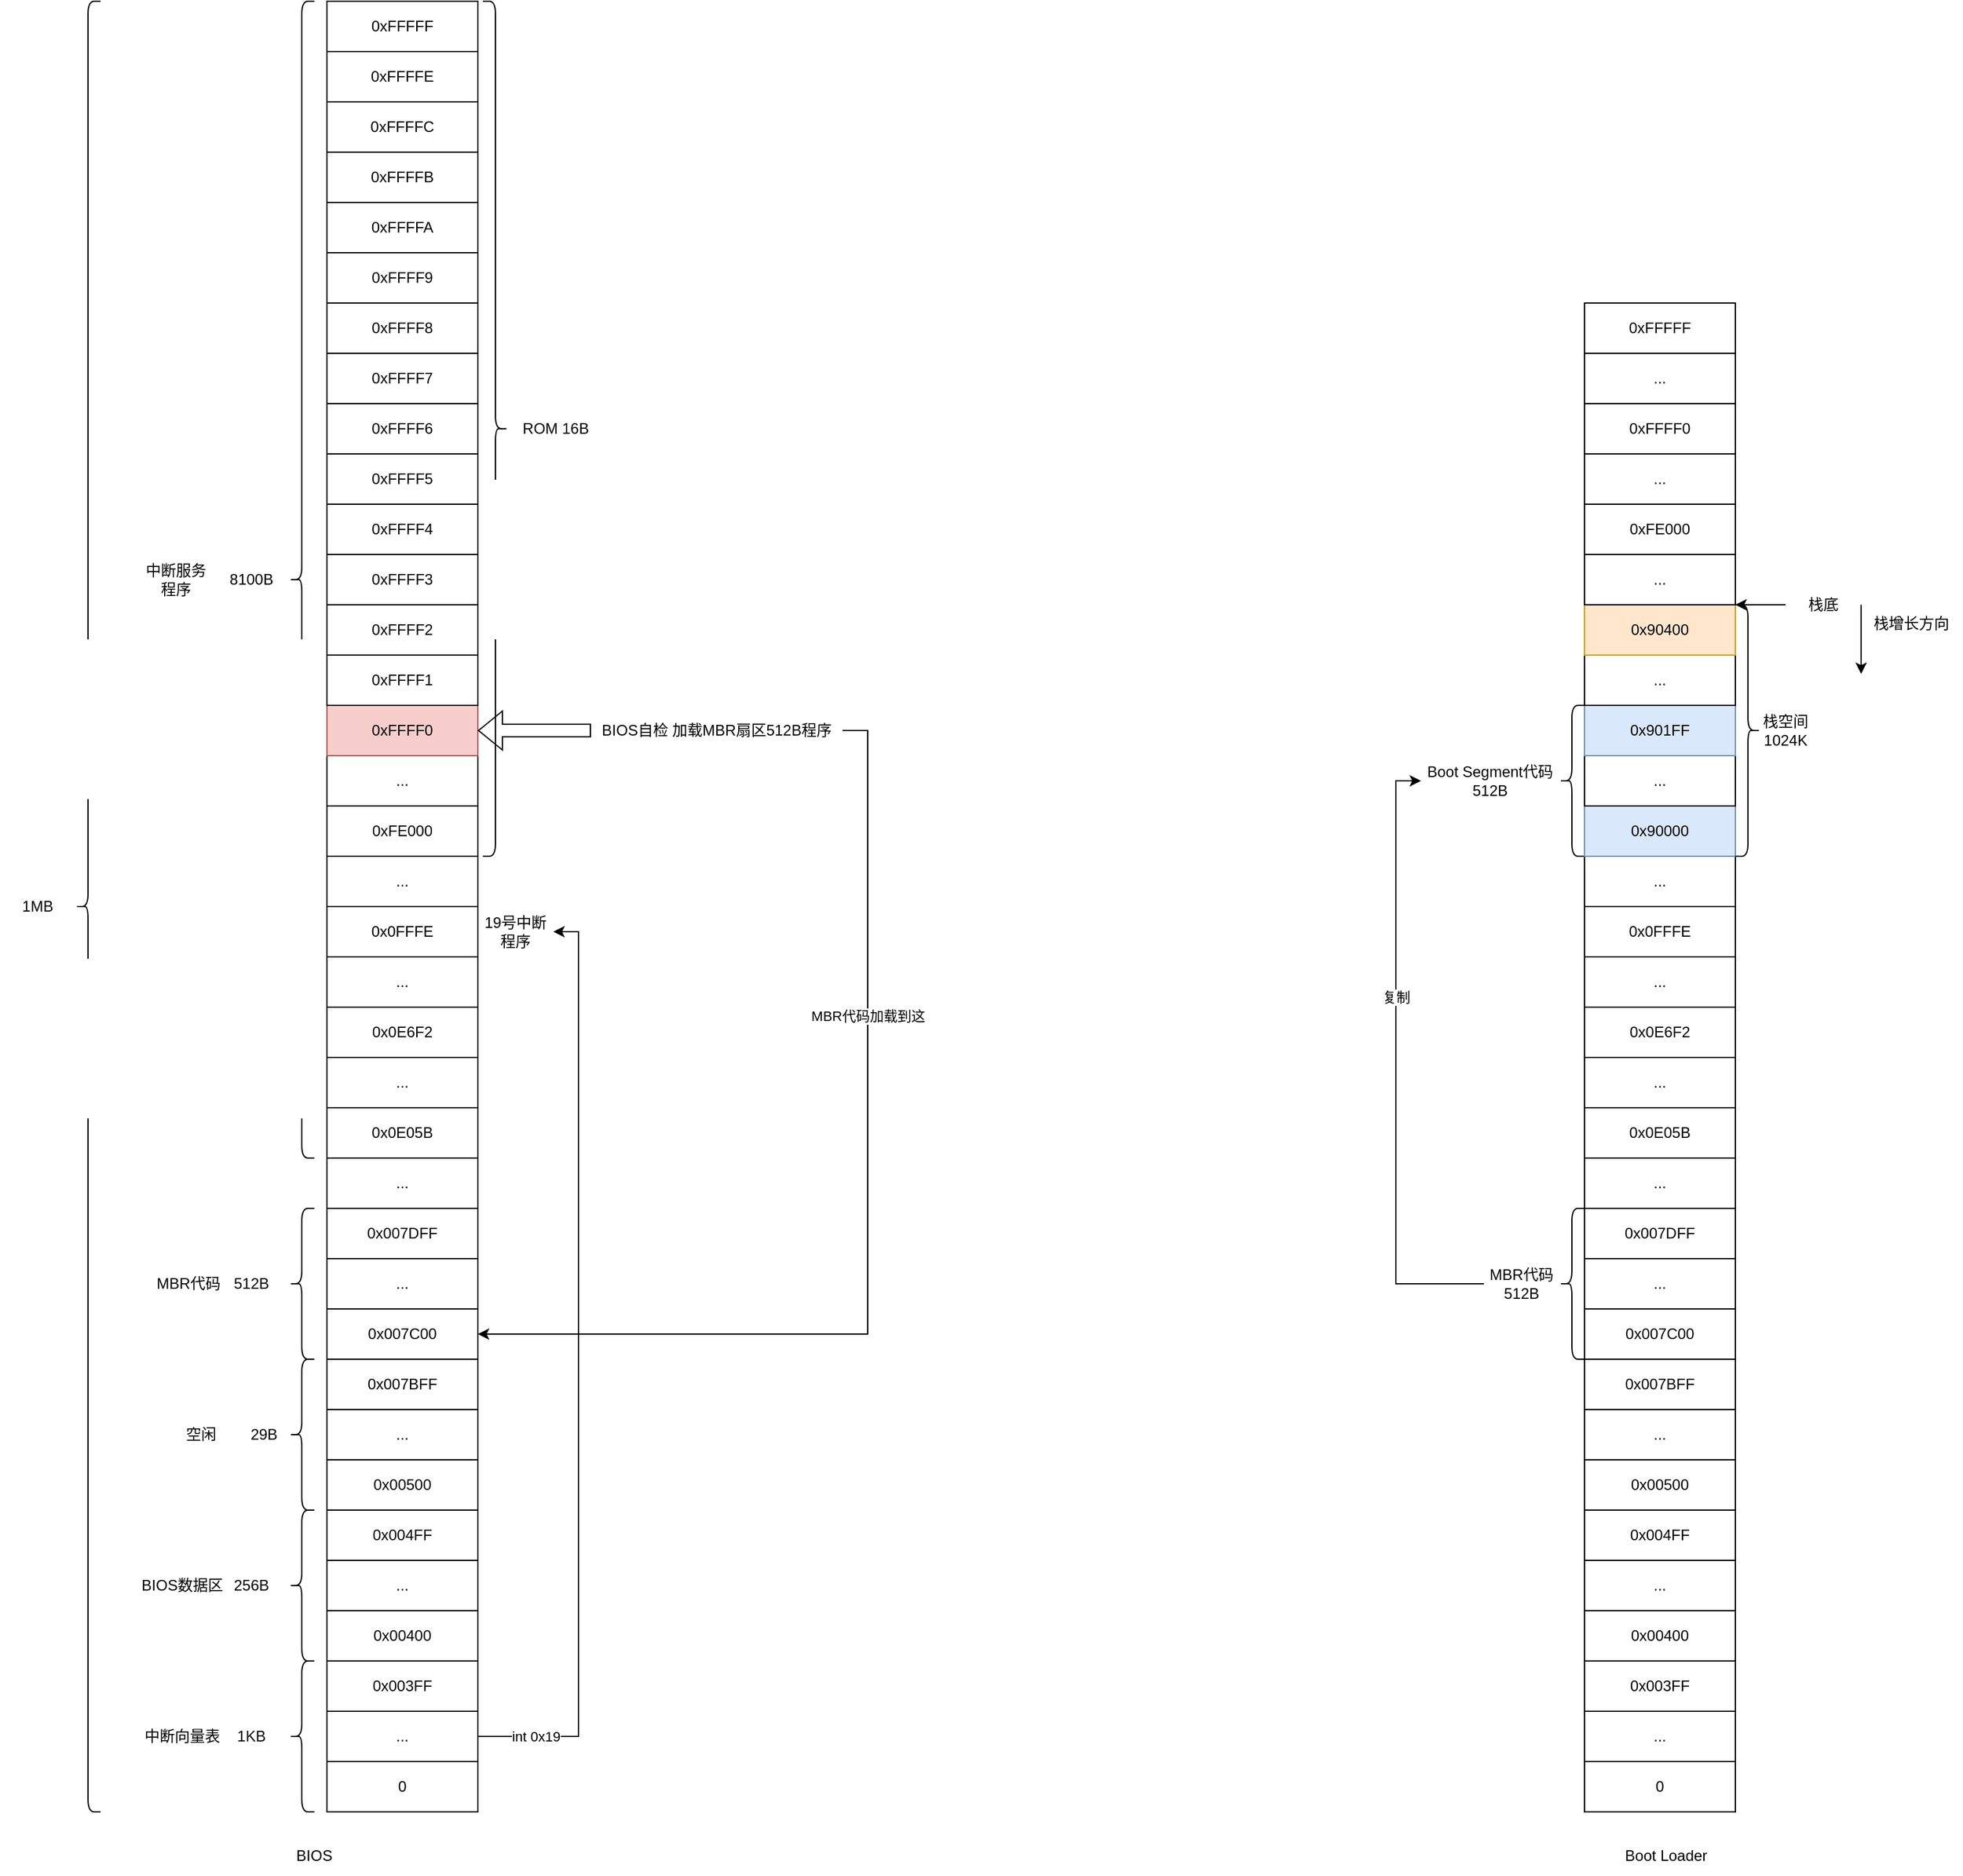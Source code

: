 <mxfile version="26.0.16">
  <diagram name="第 1 页" id="WGkBW5IIXQicfwlrZCdL">
    <mxGraphModel dx="2131" dy="2268" grid="1" gridSize="10" guides="1" tooltips="1" connect="1" arrows="1" fold="1" page="1" pageScale="1" pageWidth="827" pageHeight="1169" math="0" shadow="0">
      <root>
        <mxCell id="0" />
        <mxCell id="1" parent="0" />
        <mxCell id="3c7TaoVtellls8Rgn1t3-1" value="0x00400" style="rounded=0;whiteSpace=wrap;html=1;" parent="1" vertex="1">
          <mxGeometry x="280" y="680" width="120" height="40" as="geometry" />
        </mxCell>
        <mxCell id="3c7TaoVtellls8Rgn1t3-2" value="..." style="rounded=0;whiteSpace=wrap;html=1;" parent="1" vertex="1">
          <mxGeometry x="280" y="640" width="120" height="40" as="geometry" />
        </mxCell>
        <mxCell id="3c7TaoVtellls8Rgn1t3-3" value="0x004FF" style="rounded=0;whiteSpace=wrap;html=1;" parent="1" vertex="1">
          <mxGeometry x="280" y="600" width="120" height="40" as="geometry" />
        </mxCell>
        <mxCell id="3c7TaoVtellls8Rgn1t3-4" value="0" style="rounded=0;whiteSpace=wrap;html=1;" parent="1" vertex="1">
          <mxGeometry x="280" y="800" width="120" height="40" as="geometry" />
        </mxCell>
        <mxCell id="3c7TaoVtellls8Rgn1t3-30" style="edgeStyle=orthogonalEdgeStyle;rounded=0;orthogonalLoop=1;jettySize=auto;html=1;exitX=1;exitY=0.5;exitDx=0;exitDy=0;entryX=1;entryY=0.5;entryDx=0;entryDy=0;" parent="1" source="3c7TaoVtellls8Rgn1t3-5" target="3c7TaoVtellls8Rgn1t3-29" edge="1">
          <mxGeometry relative="1" as="geometry" />
        </mxCell>
        <mxCell id="3c7TaoVtellls8Rgn1t3-31" value="int 0x19" style="edgeLabel;html=1;align=center;verticalAlign=middle;resizable=0;points=[];" parent="3c7TaoVtellls8Rgn1t3-30" vertex="1" connectable="0">
          <mxGeometry x="-0.876" relative="1" as="geometry">
            <mxPoint as="offset" />
          </mxGeometry>
        </mxCell>
        <mxCell id="3c7TaoVtellls8Rgn1t3-5" value="..." style="rounded=0;whiteSpace=wrap;html=1;" parent="1" vertex="1">
          <mxGeometry x="280" y="760" width="120" height="40" as="geometry" />
        </mxCell>
        <mxCell id="3c7TaoVtellls8Rgn1t3-6" value="0x003FF" style="rounded=0;whiteSpace=wrap;html=1;" parent="1" vertex="1">
          <mxGeometry x="280" y="720" width="120" height="40" as="geometry" />
        </mxCell>
        <mxCell id="3c7TaoVtellls8Rgn1t3-8" value="中断向量表" style="text;html=1;align=center;verticalAlign=middle;whiteSpace=wrap;rounded=0;" parent="1" vertex="1">
          <mxGeometry x="130" y="765" width="70" height="30" as="geometry" />
        </mxCell>
        <mxCell id="3c7TaoVtellls8Rgn1t3-9" value="" style="shape=curlyBracket;whiteSpace=wrap;html=1;rounded=1;labelPosition=left;verticalLabelPosition=middle;align=right;verticalAlign=middle;" parent="1" vertex="1">
          <mxGeometry x="250" y="600" width="20" height="120" as="geometry" />
        </mxCell>
        <mxCell id="3c7TaoVtellls8Rgn1t3-10" value="1KB" style="text;html=1;align=center;verticalAlign=middle;whiteSpace=wrap;rounded=0;" parent="1" vertex="1">
          <mxGeometry x="190" y="765" width="60" height="30" as="geometry" />
        </mxCell>
        <mxCell id="3c7TaoVtellls8Rgn1t3-11" value="" style="shape=curlyBracket;whiteSpace=wrap;html=1;rounded=1;labelPosition=left;verticalLabelPosition=middle;align=right;verticalAlign=middle;" parent="1" vertex="1">
          <mxGeometry x="250" y="720" width="20" height="120" as="geometry" />
        </mxCell>
        <mxCell id="3c7TaoVtellls8Rgn1t3-12" value="256B" style="text;html=1;align=center;verticalAlign=middle;whiteSpace=wrap;rounded=0;" parent="1" vertex="1">
          <mxGeometry x="190" y="645" width="60" height="30" as="geometry" />
        </mxCell>
        <mxCell id="3c7TaoVtellls8Rgn1t3-13" value="BIOS数据区" style="text;html=1;align=center;verticalAlign=middle;whiteSpace=wrap;rounded=0;" parent="1" vertex="1">
          <mxGeometry x="130" y="645" width="70" height="30" as="geometry" />
        </mxCell>
        <mxCell id="3c7TaoVtellls8Rgn1t3-14" value="..." style="rounded=0;whiteSpace=wrap;html=1;" parent="1" vertex="1">
          <mxGeometry x="280" y="320" width="120" height="40" as="geometry" />
        </mxCell>
        <mxCell id="3c7TaoVtellls8Rgn1t3-15" value="0x0E05B" style="rounded=0;whiteSpace=wrap;html=1;" parent="1" vertex="1">
          <mxGeometry x="280" y="280" width="120" height="40" as="geometry" />
        </mxCell>
        <mxCell id="3c7TaoVtellls8Rgn1t3-16" value="0x0FFFE" style="rounded=0;whiteSpace=wrap;html=1;" parent="1" vertex="1">
          <mxGeometry x="280" y="120" width="120" height="40" as="geometry" />
        </mxCell>
        <mxCell id="3c7TaoVtellls8Rgn1t3-17" value="..." style="rounded=0;whiteSpace=wrap;html=1;" parent="1" vertex="1">
          <mxGeometry x="280" y="240" width="120" height="40" as="geometry" />
        </mxCell>
        <mxCell id="3c7TaoVtellls8Rgn1t3-18" value="" style="shape=curlyBracket;whiteSpace=wrap;html=1;rounded=1;labelPosition=left;verticalLabelPosition=middle;align=right;verticalAlign=middle;" parent="1" vertex="1">
          <mxGeometry x="250" y="-600" width="20" height="920" as="geometry" />
        </mxCell>
        <mxCell id="3c7TaoVtellls8Rgn1t3-19" value="8100B" style="text;html=1;align=center;verticalAlign=middle;whiteSpace=wrap;rounded=0;" parent="1" vertex="1">
          <mxGeometry x="190" y="-155" width="60" height="30" as="geometry" />
        </mxCell>
        <mxCell id="3c7TaoVtellls8Rgn1t3-20" value="中断服务程序" style="text;html=1;align=center;verticalAlign=middle;whiteSpace=wrap;rounded=0;" parent="1" vertex="1">
          <mxGeometry x="130" y="-155" width="60" height="30" as="geometry" />
        </mxCell>
        <mxCell id="3c7TaoVtellls8Rgn1t3-21" value="..." style="rounded=0;whiteSpace=wrap;html=1;" parent="1" vertex="1">
          <mxGeometry x="280" y="80" width="120" height="40" as="geometry" />
        </mxCell>
        <mxCell id="3c7TaoVtellls8Rgn1t3-23" value="" style="shape=curlyBracket;whiteSpace=wrap;html=1;rounded=1;labelPosition=left;verticalLabelPosition=middle;align=right;verticalAlign=middle;" parent="1" vertex="1">
          <mxGeometry x="80" y="-600" width="20" height="1440" as="geometry" />
        </mxCell>
        <mxCell id="3c7TaoVtellls8Rgn1t3-24" value="1MB" style="text;html=1;align=center;verticalAlign=middle;whiteSpace=wrap;rounded=0;" parent="1" vertex="1">
          <mxGeometry x="20" y="105" width="60" height="30" as="geometry" />
        </mxCell>
        <mxCell id="3c7TaoVtellls8Rgn1t3-25" value="BIOS" style="text;html=1;align=center;verticalAlign=middle;whiteSpace=wrap;rounded=0;" parent="1" vertex="1">
          <mxGeometry x="220" y="860" width="100" height="30" as="geometry" />
        </mxCell>
        <mxCell id="3c7TaoVtellls8Rgn1t3-26" value="0x0E6F2" style="rounded=0;whiteSpace=wrap;html=1;" parent="1" vertex="1">
          <mxGeometry x="280" y="200" width="120" height="40" as="geometry" />
        </mxCell>
        <mxCell id="3c7TaoVtellls8Rgn1t3-27" value="..." style="rounded=0;whiteSpace=wrap;html=1;" parent="1" vertex="1">
          <mxGeometry x="280" y="160" width="120" height="40" as="geometry" />
        </mxCell>
        <mxCell id="3c7TaoVtellls8Rgn1t3-29" value="19号中断程序" style="text;html=1;align=center;verticalAlign=middle;whiteSpace=wrap;rounded=0;" parent="1" vertex="1">
          <mxGeometry x="400" y="125" width="60" height="30" as="geometry" />
        </mxCell>
        <mxCell id="3c7TaoVtellls8Rgn1t3-32" value="0xFE000" style="rounded=0;whiteSpace=wrap;html=1;" parent="1" vertex="1">
          <mxGeometry x="280" y="40" width="120" height="40" as="geometry" />
        </mxCell>
        <mxCell id="3c7TaoVtellls8Rgn1t3-33" value="..." style="rounded=0;whiteSpace=wrap;html=1;" parent="1" vertex="1">
          <mxGeometry x="280" width="120" height="40" as="geometry" />
        </mxCell>
        <mxCell id="3c7TaoVtellls8Rgn1t3-34" value="0xFFFF0" style="rounded=0;whiteSpace=wrap;html=1;fillColor=#f8cecc;strokeColor=#b85450;" parent="1" vertex="1">
          <mxGeometry x="280" y="-40" width="120" height="40" as="geometry" />
        </mxCell>
        <mxCell id="3c7TaoVtellls8Rgn1t3-36" value="" style="shape=curlyBracket;whiteSpace=wrap;html=1;rounded=1;flipH=1;labelPosition=right;verticalLabelPosition=middle;align=left;verticalAlign=middle;" parent="1" vertex="1">
          <mxGeometry x="404" y="-600" width="20" height="680" as="geometry" />
        </mxCell>
        <mxCell id="3c7TaoVtellls8Rgn1t3-37" value="ROM 16B" style="text;html=1;align=center;verticalAlign=middle;whiteSpace=wrap;rounded=0;" parent="1" vertex="1">
          <mxGeometry x="413.5" y="-275" width="96" height="30" as="geometry" />
        </mxCell>
        <mxCell id="3c7TaoVtellls8Rgn1t3-38" value="0xFFFFF" style="rounded=0;whiteSpace=wrap;html=1;" parent="1" vertex="1">
          <mxGeometry x="280" y="-600" width="120" height="40" as="geometry" />
        </mxCell>
        <mxCell id="3c7TaoVtellls8Rgn1t3-39" value="0xFFFFE" style="rounded=0;whiteSpace=wrap;html=1;" parent="1" vertex="1">
          <mxGeometry x="280" y="-560" width="120" height="40" as="geometry" />
        </mxCell>
        <mxCell id="3c7TaoVtellls8Rgn1t3-40" value="0xFFFFC" style="rounded=0;whiteSpace=wrap;html=1;" parent="1" vertex="1">
          <mxGeometry x="280" y="-520" width="120" height="40" as="geometry" />
        </mxCell>
        <mxCell id="3c7TaoVtellls8Rgn1t3-41" value="0xFFFFB" style="rounded=0;whiteSpace=wrap;html=1;" parent="1" vertex="1">
          <mxGeometry x="280" y="-480" width="120" height="40" as="geometry" />
        </mxCell>
        <mxCell id="3c7TaoVtellls8Rgn1t3-42" value="0xFFFFA" style="rounded=0;whiteSpace=wrap;html=1;" parent="1" vertex="1">
          <mxGeometry x="280" y="-440" width="120" height="40" as="geometry" />
        </mxCell>
        <mxCell id="3c7TaoVtellls8Rgn1t3-43" value="0xFFFF9" style="rounded=0;whiteSpace=wrap;html=1;" parent="1" vertex="1">
          <mxGeometry x="280" y="-400" width="120" height="40" as="geometry" />
        </mxCell>
        <mxCell id="3c7TaoVtellls8Rgn1t3-44" value="0xFFFF8" style="rounded=0;whiteSpace=wrap;html=1;" parent="1" vertex="1">
          <mxGeometry x="280" y="-360" width="120" height="40" as="geometry" />
        </mxCell>
        <mxCell id="3c7TaoVtellls8Rgn1t3-45" value="0xFFFF7" style="rounded=0;whiteSpace=wrap;html=1;" parent="1" vertex="1">
          <mxGeometry x="280" y="-320" width="120" height="40" as="geometry" />
        </mxCell>
        <mxCell id="3c7TaoVtellls8Rgn1t3-46" value="0xFFFF6" style="rounded=0;whiteSpace=wrap;html=1;" parent="1" vertex="1">
          <mxGeometry x="280" y="-280" width="120" height="40" as="geometry" />
        </mxCell>
        <mxCell id="3c7TaoVtellls8Rgn1t3-47" value="0xFFFF5" style="rounded=0;whiteSpace=wrap;html=1;" parent="1" vertex="1">
          <mxGeometry x="280" y="-240" width="120" height="40" as="geometry" />
        </mxCell>
        <mxCell id="3c7TaoVtellls8Rgn1t3-48" value="0xFFFF4" style="rounded=0;whiteSpace=wrap;html=1;" parent="1" vertex="1">
          <mxGeometry x="280" y="-200" width="120" height="40" as="geometry" />
        </mxCell>
        <mxCell id="3c7TaoVtellls8Rgn1t3-49" value="0xFFFF3" style="rounded=0;whiteSpace=wrap;html=1;" parent="1" vertex="1">
          <mxGeometry x="280" y="-160" width="120" height="40" as="geometry" />
        </mxCell>
        <mxCell id="3c7TaoVtellls8Rgn1t3-50" value="0xFFFF2" style="rounded=0;whiteSpace=wrap;html=1;" parent="1" vertex="1">
          <mxGeometry x="280" y="-120" width="120" height="40" as="geometry" />
        </mxCell>
        <mxCell id="3c7TaoVtellls8Rgn1t3-51" value="0xFFFF1" style="rounded=0;whiteSpace=wrap;html=1;" parent="1" vertex="1">
          <mxGeometry x="280" y="-80" width="120" height="40" as="geometry" />
        </mxCell>
        <mxCell id="3c7TaoVtellls8Rgn1t3-52" value="" style="shape=flexArrow;endArrow=classic;html=1;rounded=0;entryX=1;entryY=0.5;entryDx=0;entryDy=0;" parent="1" target="3c7TaoVtellls8Rgn1t3-34" edge="1">
          <mxGeometry width="50" height="50" relative="1" as="geometry">
            <mxPoint x="490" y="-20" as="sourcePoint" />
            <mxPoint x="660" y="-30" as="targetPoint" />
          </mxGeometry>
        </mxCell>
        <mxCell id="3c7TaoVtellls8Rgn1t3-67" style="edgeStyle=orthogonalEdgeStyle;rounded=0;orthogonalLoop=1;jettySize=auto;html=1;exitX=1;exitY=0.5;exitDx=0;exitDy=0;entryX=1;entryY=0.5;entryDx=0;entryDy=0;" parent="1" source="3c7TaoVtellls8Rgn1t3-53" target="3c7TaoVtellls8Rgn1t3-57" edge="1">
          <mxGeometry relative="1" as="geometry" />
        </mxCell>
        <mxCell id="3c7TaoVtellls8Rgn1t3-68" value="MBR代码加载到这" style="edgeLabel;html=1;align=center;verticalAlign=middle;resizable=0;points=[];" parent="3c7TaoVtellls8Rgn1t3-67" vertex="1" connectable="0">
          <mxGeometry x="-0.39" relative="1" as="geometry">
            <mxPoint as="offset" />
          </mxGeometry>
        </mxCell>
        <mxCell id="3c7TaoVtellls8Rgn1t3-53" value="BIOS自检 加载MBR扇区512B程序" style="text;html=1;align=center;verticalAlign=middle;whiteSpace=wrap;rounded=0;" parent="1" vertex="1">
          <mxGeometry x="490" y="-35" width="200" height="30" as="geometry" />
        </mxCell>
        <mxCell id="3c7TaoVtellls8Rgn1t3-54" value="0x00500" style="rounded=0;whiteSpace=wrap;html=1;" parent="1" vertex="1">
          <mxGeometry x="280" y="560" width="120" height="40" as="geometry" />
        </mxCell>
        <mxCell id="3c7TaoVtellls8Rgn1t3-55" value="..." style="rounded=0;whiteSpace=wrap;html=1;" parent="1" vertex="1">
          <mxGeometry x="280" y="520" width="120" height="40" as="geometry" />
        </mxCell>
        <mxCell id="3c7TaoVtellls8Rgn1t3-56" value="0x007BFF" style="rounded=0;whiteSpace=wrap;html=1;" parent="1" vertex="1">
          <mxGeometry x="280" y="480" width="120" height="40" as="geometry" />
        </mxCell>
        <mxCell id="3c7TaoVtellls8Rgn1t3-57" value="0x007C00" style="rounded=0;whiteSpace=wrap;html=1;" parent="1" vertex="1">
          <mxGeometry x="280" y="440" width="120" height="40" as="geometry" />
        </mxCell>
        <mxCell id="3c7TaoVtellls8Rgn1t3-58" value="..." style="rounded=0;whiteSpace=wrap;html=1;" parent="1" vertex="1">
          <mxGeometry x="280" y="400" width="120" height="40" as="geometry" />
        </mxCell>
        <mxCell id="3c7TaoVtellls8Rgn1t3-59" value="0x007DFF" style="rounded=0;whiteSpace=wrap;html=1;" parent="1" vertex="1">
          <mxGeometry x="280" y="360" width="120" height="40" as="geometry" />
        </mxCell>
        <mxCell id="3c7TaoVtellls8Rgn1t3-61" value="" style="shape=curlyBracket;whiteSpace=wrap;html=1;rounded=1;labelPosition=left;verticalLabelPosition=middle;align=right;verticalAlign=middle;" parent="1" vertex="1">
          <mxGeometry x="250" y="480" width="20" height="120" as="geometry" />
        </mxCell>
        <mxCell id="3c7TaoVtellls8Rgn1t3-62" value="" style="shape=curlyBracket;whiteSpace=wrap;html=1;rounded=1;labelPosition=left;verticalLabelPosition=middle;align=right;verticalAlign=middle;" parent="1" vertex="1">
          <mxGeometry x="250" y="360" width="20" height="120" as="geometry" />
        </mxCell>
        <mxCell id="3c7TaoVtellls8Rgn1t3-63" value="29B" style="text;html=1;align=center;verticalAlign=middle;whiteSpace=wrap;rounded=0;" parent="1" vertex="1">
          <mxGeometry x="200" y="525" width="60" height="30" as="geometry" />
        </mxCell>
        <mxCell id="3c7TaoVtellls8Rgn1t3-64" value="空闲" style="text;html=1;align=center;verticalAlign=middle;whiteSpace=wrap;rounded=0;" parent="1" vertex="1">
          <mxGeometry x="150" y="525" width="60" height="30" as="geometry" />
        </mxCell>
        <mxCell id="3c7TaoVtellls8Rgn1t3-65" value="512B" style="text;html=1;align=center;verticalAlign=middle;whiteSpace=wrap;rounded=0;" parent="1" vertex="1">
          <mxGeometry x="190" y="405" width="60" height="30" as="geometry" />
        </mxCell>
        <mxCell id="3c7TaoVtellls8Rgn1t3-66" value="MBR代码" style="text;html=1;align=center;verticalAlign=middle;whiteSpace=wrap;rounded=0;" parent="1" vertex="1">
          <mxGeometry x="140" y="405" width="60" height="30" as="geometry" />
        </mxCell>
        <mxCell id="-2iCqf_mqISkM30TJDvY-1" value="0x00400" style="rounded=0;whiteSpace=wrap;html=1;" parent="1" vertex="1">
          <mxGeometry x="1280" y="680" width="120" height="40" as="geometry" />
        </mxCell>
        <mxCell id="-2iCqf_mqISkM30TJDvY-2" value="..." style="rounded=0;whiteSpace=wrap;html=1;" parent="1" vertex="1">
          <mxGeometry x="1280" y="640" width="120" height="40" as="geometry" />
        </mxCell>
        <mxCell id="-2iCqf_mqISkM30TJDvY-3" value="0x004FF" style="rounded=0;whiteSpace=wrap;html=1;" parent="1" vertex="1">
          <mxGeometry x="1280" y="600" width="120" height="40" as="geometry" />
        </mxCell>
        <mxCell id="-2iCqf_mqISkM30TJDvY-4" value="0" style="rounded=0;whiteSpace=wrap;html=1;" parent="1" vertex="1">
          <mxGeometry x="1280" y="800" width="120" height="40" as="geometry" />
        </mxCell>
        <mxCell id="-2iCqf_mqISkM30TJDvY-7" value="..." style="rounded=0;whiteSpace=wrap;html=1;" parent="1" vertex="1">
          <mxGeometry x="1280" y="760" width="120" height="40" as="geometry" />
        </mxCell>
        <mxCell id="-2iCqf_mqISkM30TJDvY-8" value="0x003FF" style="rounded=0;whiteSpace=wrap;html=1;" parent="1" vertex="1">
          <mxGeometry x="1280" y="720" width="120" height="40" as="geometry" />
        </mxCell>
        <mxCell id="-2iCqf_mqISkM30TJDvY-15" value="..." style="rounded=0;whiteSpace=wrap;html=1;" parent="1" vertex="1">
          <mxGeometry x="1280" y="320" width="120" height="40" as="geometry" />
        </mxCell>
        <mxCell id="-2iCqf_mqISkM30TJDvY-16" value="0x0E05B" style="rounded=0;whiteSpace=wrap;html=1;" parent="1" vertex="1">
          <mxGeometry x="1280" y="280" width="120" height="40" as="geometry" />
        </mxCell>
        <mxCell id="-2iCqf_mqISkM30TJDvY-17" value="0x0FFFE" style="rounded=0;whiteSpace=wrap;html=1;" parent="1" vertex="1">
          <mxGeometry x="1280" y="120" width="120" height="40" as="geometry" />
        </mxCell>
        <mxCell id="-2iCqf_mqISkM30TJDvY-18" value="..." style="rounded=0;whiteSpace=wrap;html=1;" parent="1" vertex="1">
          <mxGeometry x="1280" y="240" width="120" height="40" as="geometry" />
        </mxCell>
        <mxCell id="-2iCqf_mqISkM30TJDvY-22" value="..." style="rounded=0;whiteSpace=wrap;html=1;" parent="1" vertex="1">
          <mxGeometry x="1280" y="80" width="120" height="40" as="geometry" />
        </mxCell>
        <mxCell id="-2iCqf_mqISkM30TJDvY-24" value="Boot Loader" style="text;html=1;align=center;verticalAlign=middle;whiteSpace=wrap;rounded=0;" parent="1" vertex="1">
          <mxGeometry x="1200" y="860" width="290" height="30" as="geometry" />
        </mxCell>
        <mxCell id="-2iCqf_mqISkM30TJDvY-25" value="0x0E6F2" style="rounded=0;whiteSpace=wrap;html=1;" parent="1" vertex="1">
          <mxGeometry x="1280" y="200" width="120" height="40" as="geometry" />
        </mxCell>
        <mxCell id="-2iCqf_mqISkM30TJDvY-26" value="..." style="rounded=0;whiteSpace=wrap;html=1;" parent="1" vertex="1">
          <mxGeometry x="1280" y="160" width="120" height="40" as="geometry" />
        </mxCell>
        <mxCell id="-2iCqf_mqISkM30TJDvY-28" value="0xFE000" style="rounded=0;whiteSpace=wrap;html=1;" parent="1" vertex="1">
          <mxGeometry x="1280" y="-200" width="120" height="40" as="geometry" />
        </mxCell>
        <mxCell id="-2iCqf_mqISkM30TJDvY-29" value="..." style="rounded=0;whiteSpace=wrap;html=1;" parent="1" vertex="1">
          <mxGeometry x="1280" y="-240" width="120" height="40" as="geometry" />
        </mxCell>
        <mxCell id="-2iCqf_mqISkM30TJDvY-30" value="0xFFFF0" style="rounded=0;whiteSpace=wrap;html=1;" parent="1" vertex="1">
          <mxGeometry x="1280" y="-280" width="120" height="40" as="geometry" />
        </mxCell>
        <mxCell id="-2iCqf_mqISkM30TJDvY-33" value="0xFFFFF" style="rounded=0;whiteSpace=wrap;html=1;" parent="1" vertex="1">
          <mxGeometry x="1280" y="-360" width="120" height="40" as="geometry" />
        </mxCell>
        <mxCell id="-2iCqf_mqISkM30TJDvY-46" value="..." style="rounded=0;whiteSpace=wrap;html=1;" parent="1" vertex="1">
          <mxGeometry x="1280" y="-320" width="120" height="40" as="geometry" />
        </mxCell>
        <mxCell id="-2iCqf_mqISkM30TJDvY-51" value="0x00500" style="rounded=0;whiteSpace=wrap;html=1;" parent="1" vertex="1">
          <mxGeometry x="1280" y="560" width="120" height="40" as="geometry" />
        </mxCell>
        <mxCell id="-2iCqf_mqISkM30TJDvY-52" value="..." style="rounded=0;whiteSpace=wrap;html=1;" parent="1" vertex="1">
          <mxGeometry x="1280" y="520" width="120" height="40" as="geometry" />
        </mxCell>
        <mxCell id="-2iCqf_mqISkM30TJDvY-53" value="0x007BFF" style="rounded=0;whiteSpace=wrap;html=1;" parent="1" vertex="1">
          <mxGeometry x="1280" y="480" width="120" height="40" as="geometry" />
        </mxCell>
        <mxCell id="-2iCqf_mqISkM30TJDvY-54" value="0x007C00" style="rounded=0;whiteSpace=wrap;html=1;" parent="1" vertex="1">
          <mxGeometry x="1280" y="440" width="120" height="40" as="geometry" />
        </mxCell>
        <mxCell id="-2iCqf_mqISkM30TJDvY-55" value="..." style="rounded=0;whiteSpace=wrap;html=1;" parent="1" vertex="1">
          <mxGeometry x="1280" y="400" width="120" height="40" as="geometry" />
        </mxCell>
        <mxCell id="-2iCqf_mqISkM30TJDvY-56" value="0x007DFF" style="rounded=0;whiteSpace=wrap;html=1;" parent="1" vertex="1">
          <mxGeometry x="1280" y="360" width="120" height="40" as="geometry" />
        </mxCell>
        <mxCell id="-2iCqf_mqISkM30TJDvY-58" value="" style="shape=curlyBracket;whiteSpace=wrap;html=1;rounded=1;labelPosition=left;verticalLabelPosition=middle;align=right;verticalAlign=middle;" parent="1" vertex="1">
          <mxGeometry x="1260" y="-40" width="20" height="120" as="geometry" />
        </mxCell>
        <mxCell id="-2iCqf_mqISkM30TJDvY-70" style="edgeStyle=orthogonalEdgeStyle;rounded=0;orthogonalLoop=1;jettySize=auto;html=1;exitX=0;exitY=0.5;exitDx=0;exitDy=0;entryX=0;entryY=0.5;entryDx=0;entryDy=0;" parent="1" source="-2iCqf_mqISkM30TJDvY-62" target="-2iCqf_mqISkM30TJDvY-69" edge="1">
          <mxGeometry relative="1" as="geometry" />
        </mxCell>
        <mxCell id="-2iCqf_mqISkM30TJDvY-71" value="复制" style="edgeLabel;html=1;align=center;verticalAlign=middle;resizable=0;points=[];" parent="-2iCqf_mqISkM30TJDvY-70" vertex="1" connectable="0">
          <mxGeometry x="0.218" relative="1" as="geometry">
            <mxPoint as="offset" />
          </mxGeometry>
        </mxCell>
        <mxCell id="-2iCqf_mqISkM30TJDvY-62" value="MBR代码 512B" style="text;html=1;align=center;verticalAlign=middle;whiteSpace=wrap;rounded=0;" parent="1" vertex="1">
          <mxGeometry x="1200" y="405" width="60" height="30" as="geometry" />
        </mxCell>
        <mxCell id="-2iCqf_mqISkM30TJDvY-63" value="0x90000" style="rounded=0;whiteSpace=wrap;html=1;fillColor=#dae8fc;strokeColor=#6c8ebf;" parent="1" vertex="1">
          <mxGeometry x="1280" y="40" width="120" height="40" as="geometry" />
        </mxCell>
        <mxCell id="-2iCqf_mqISkM30TJDvY-64" value="..." style="rounded=0;whiteSpace=wrap;html=1;" parent="1" vertex="1">
          <mxGeometry x="1280" width="120" height="40" as="geometry" />
        </mxCell>
        <mxCell id="-2iCqf_mqISkM30TJDvY-65" value="0x901FF" style="rounded=0;whiteSpace=wrap;html=1;fillColor=#dae8fc;strokeColor=#6c8ebf;" parent="1" vertex="1">
          <mxGeometry x="1280" y="-40" width="120" height="40" as="geometry" />
        </mxCell>
        <mxCell id="-2iCqf_mqISkM30TJDvY-66" value="..." style="rounded=0;whiteSpace=wrap;html=1;" parent="1" vertex="1">
          <mxGeometry x="1280" y="-80" width="120" height="40" as="geometry" />
        </mxCell>
        <mxCell id="-2iCqf_mqISkM30TJDvY-67" value="" style="shape=curlyBracket;whiteSpace=wrap;html=1;rounded=1;labelPosition=left;verticalLabelPosition=middle;align=right;verticalAlign=middle;" parent="1" vertex="1">
          <mxGeometry x="1260" y="360" width="20" height="120" as="geometry" />
        </mxCell>
        <mxCell id="-2iCqf_mqISkM30TJDvY-69" value="Boot Segment代码 512B" style="text;html=1;align=center;verticalAlign=middle;whiteSpace=wrap;rounded=0;" parent="1" vertex="1">
          <mxGeometry x="1150" y="5" width="110" height="30" as="geometry" />
        </mxCell>
        <mxCell id="_qCiN8cFtveXNgwi4NC1-1" value="0x90400" style="rounded=0;whiteSpace=wrap;html=1;fillColor=#ffe6cc;strokeColor=#d79b00;" vertex="1" parent="1">
          <mxGeometry x="1280" y="-120" width="120" height="40" as="geometry" />
        </mxCell>
        <mxCell id="_qCiN8cFtveXNgwi4NC1-2" value="..." style="rounded=0;whiteSpace=wrap;html=1;" vertex="1" parent="1">
          <mxGeometry x="1280" y="-160" width="120" height="40" as="geometry" />
        </mxCell>
        <mxCell id="_qCiN8cFtveXNgwi4NC1-3" value="" style="endArrow=classic;html=1;rounded=0;entryX=1;entryY=0;entryDx=0;entryDy=0;" edge="1" parent="1" target="_qCiN8cFtveXNgwi4NC1-1">
          <mxGeometry width="50" height="50" relative="1" as="geometry">
            <mxPoint x="1440" y="-120" as="sourcePoint" />
            <mxPoint x="1260" y="-35" as="targetPoint" />
          </mxGeometry>
        </mxCell>
        <mxCell id="_qCiN8cFtveXNgwi4NC1-4" value="栈底" style="text;html=1;align=center;verticalAlign=middle;whiteSpace=wrap;rounded=0;" vertex="1" parent="1">
          <mxGeometry x="1440" y="-135" width="60" height="30" as="geometry" />
        </mxCell>
        <mxCell id="_qCiN8cFtveXNgwi4NC1-5" value="" style="endArrow=classic;html=1;rounded=0;exitX=1;exitY=0.5;exitDx=0;exitDy=0;" edge="1" parent="1" source="_qCiN8cFtveXNgwi4NC1-4">
          <mxGeometry width="50" height="50" relative="1" as="geometry">
            <mxPoint x="1210" y="75" as="sourcePoint" />
            <mxPoint x="1500" y="-65" as="targetPoint" />
          </mxGeometry>
        </mxCell>
        <mxCell id="_qCiN8cFtveXNgwi4NC1-6" value="栈增长方向" style="text;html=1;align=center;verticalAlign=middle;whiteSpace=wrap;rounded=0;" vertex="1" parent="1">
          <mxGeometry x="1500" y="-120" width="80" height="30" as="geometry" />
        </mxCell>
        <mxCell id="_qCiN8cFtveXNgwi4NC1-7" value="" style="shape=curlyBracket;whiteSpace=wrap;html=1;rounded=1;flipH=1;labelPosition=right;verticalLabelPosition=middle;align=left;verticalAlign=middle;" vertex="1" parent="1">
          <mxGeometry x="1400" y="-120" width="20" height="200" as="geometry" />
        </mxCell>
        <mxCell id="_qCiN8cFtveXNgwi4NC1-8" value="栈空间 1024K" style="text;html=1;align=center;verticalAlign=middle;whiteSpace=wrap;rounded=0;" vertex="1" parent="1">
          <mxGeometry x="1410" y="-35" width="60" height="30" as="geometry" />
        </mxCell>
      </root>
    </mxGraphModel>
  </diagram>
</mxfile>
